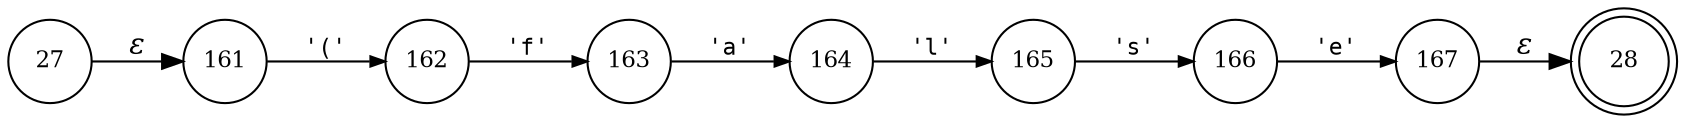 digraph ATN {
rankdir=LR;
s28[fontsize=11, label="28", shape=doublecircle, fixedsize=true, width=.6];
s161[fontsize=11,label="161", shape=circle, fixedsize=true, width=.55, peripheries=1];
s162[fontsize=11,label="162", shape=circle, fixedsize=true, width=.55, peripheries=1];
s163[fontsize=11,label="163", shape=circle, fixedsize=true, width=.55, peripheries=1];
s164[fontsize=11,label="164", shape=circle, fixedsize=true, width=.55, peripheries=1];
s165[fontsize=11,label="165", shape=circle, fixedsize=true, width=.55, peripheries=1];
s166[fontsize=11,label="166", shape=circle, fixedsize=true, width=.55, peripheries=1];
s167[fontsize=11,label="167", shape=circle, fixedsize=true, width=.55, peripheries=1];
s27[fontsize=11,label="27", shape=circle, fixedsize=true, width=.55, peripheries=1];
s27 -> s161 [fontname="Times-Italic", label="&epsilon;"];
s161 -> s162 [fontsize=11, fontname="Courier", arrowsize=.7, label = "'('", arrowhead = normal];
s162 -> s163 [fontsize=11, fontname="Courier", arrowsize=.7, label = "'f'", arrowhead = normal];
s163 -> s164 [fontsize=11, fontname="Courier", arrowsize=.7, label = "'a'", arrowhead = normal];
s164 -> s165 [fontsize=11, fontname="Courier", arrowsize=.7, label = "'l'", arrowhead = normal];
s165 -> s166 [fontsize=11, fontname="Courier", arrowsize=.7, label = "'s'", arrowhead = normal];
s166 -> s167 [fontsize=11, fontname="Courier", arrowsize=.7, label = "'e'", arrowhead = normal];
s167 -> s28 [fontname="Times-Italic", label="&epsilon;"];
}